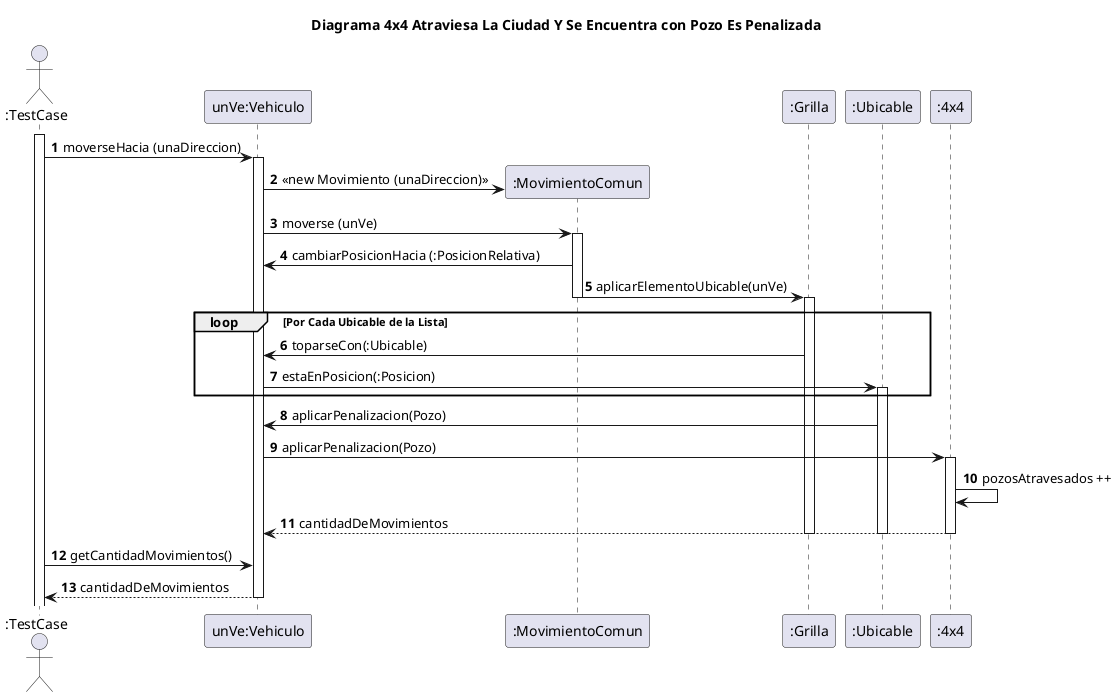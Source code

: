 @startuml
'https://plantuml.com/sequence-diagram
title Diagrama 4x4 Atraviesa La Ciudad Y Se Encuentra con Pozo Es Penalizada
autonumber
actor ":TestCase"

Activate ":TestCase"
   ":TestCase" -> "unVe:Vehiculo": moverseHacia (unaDireccion)
    Activate "unVe:Vehiculo"
    create ":MovimientoComun"
    "unVe:Vehiculo" -> ":MovimientoComun": <<new Movimiento (unaDireccion) >>
    "unVe:Vehiculo" -> ":MovimientoComun": moverse (unVe)
    Activate ":MovimientoComun"
    ":MovimientoComun" -> "unVe:Vehiculo": cambiarPosicionHacia (:PosicionRelativa)
    ":MovimientoComun" -> ":Grilla": aplicarElementoUbicable(unVe)
    Deactivate ":MovimientoComun"
    Activate ":Grilla"
    loop Por Cada Ubicable de la Lista
    ":Grilla" -> "unVe:Vehiculo": toparseCon(:Ubicable)
    "unVe:Vehiculo" -> ":Ubicable": estaEnPosicion(:Posicion)
    Activate ":Ubicable"
    end


    "unVe:Vehiculo" <- ":Ubicable": aplicarPenalizacion(Pozo)
    "unVe:Vehiculo" -> ":4x4": aplicarPenalizacion(Pozo)
    Activate ":4x4"
    ":4x4" -> ":4x4": pozosAtravesados ++
    return cantidadDeMovimientos
    Deactivate ":Ubicable"
    Deactivate ":Grilla"
    ":TestCase" -> "unVe:Vehiculo": getCantidadMovimientos()
    return cantidadDeMovimientos

@enduml